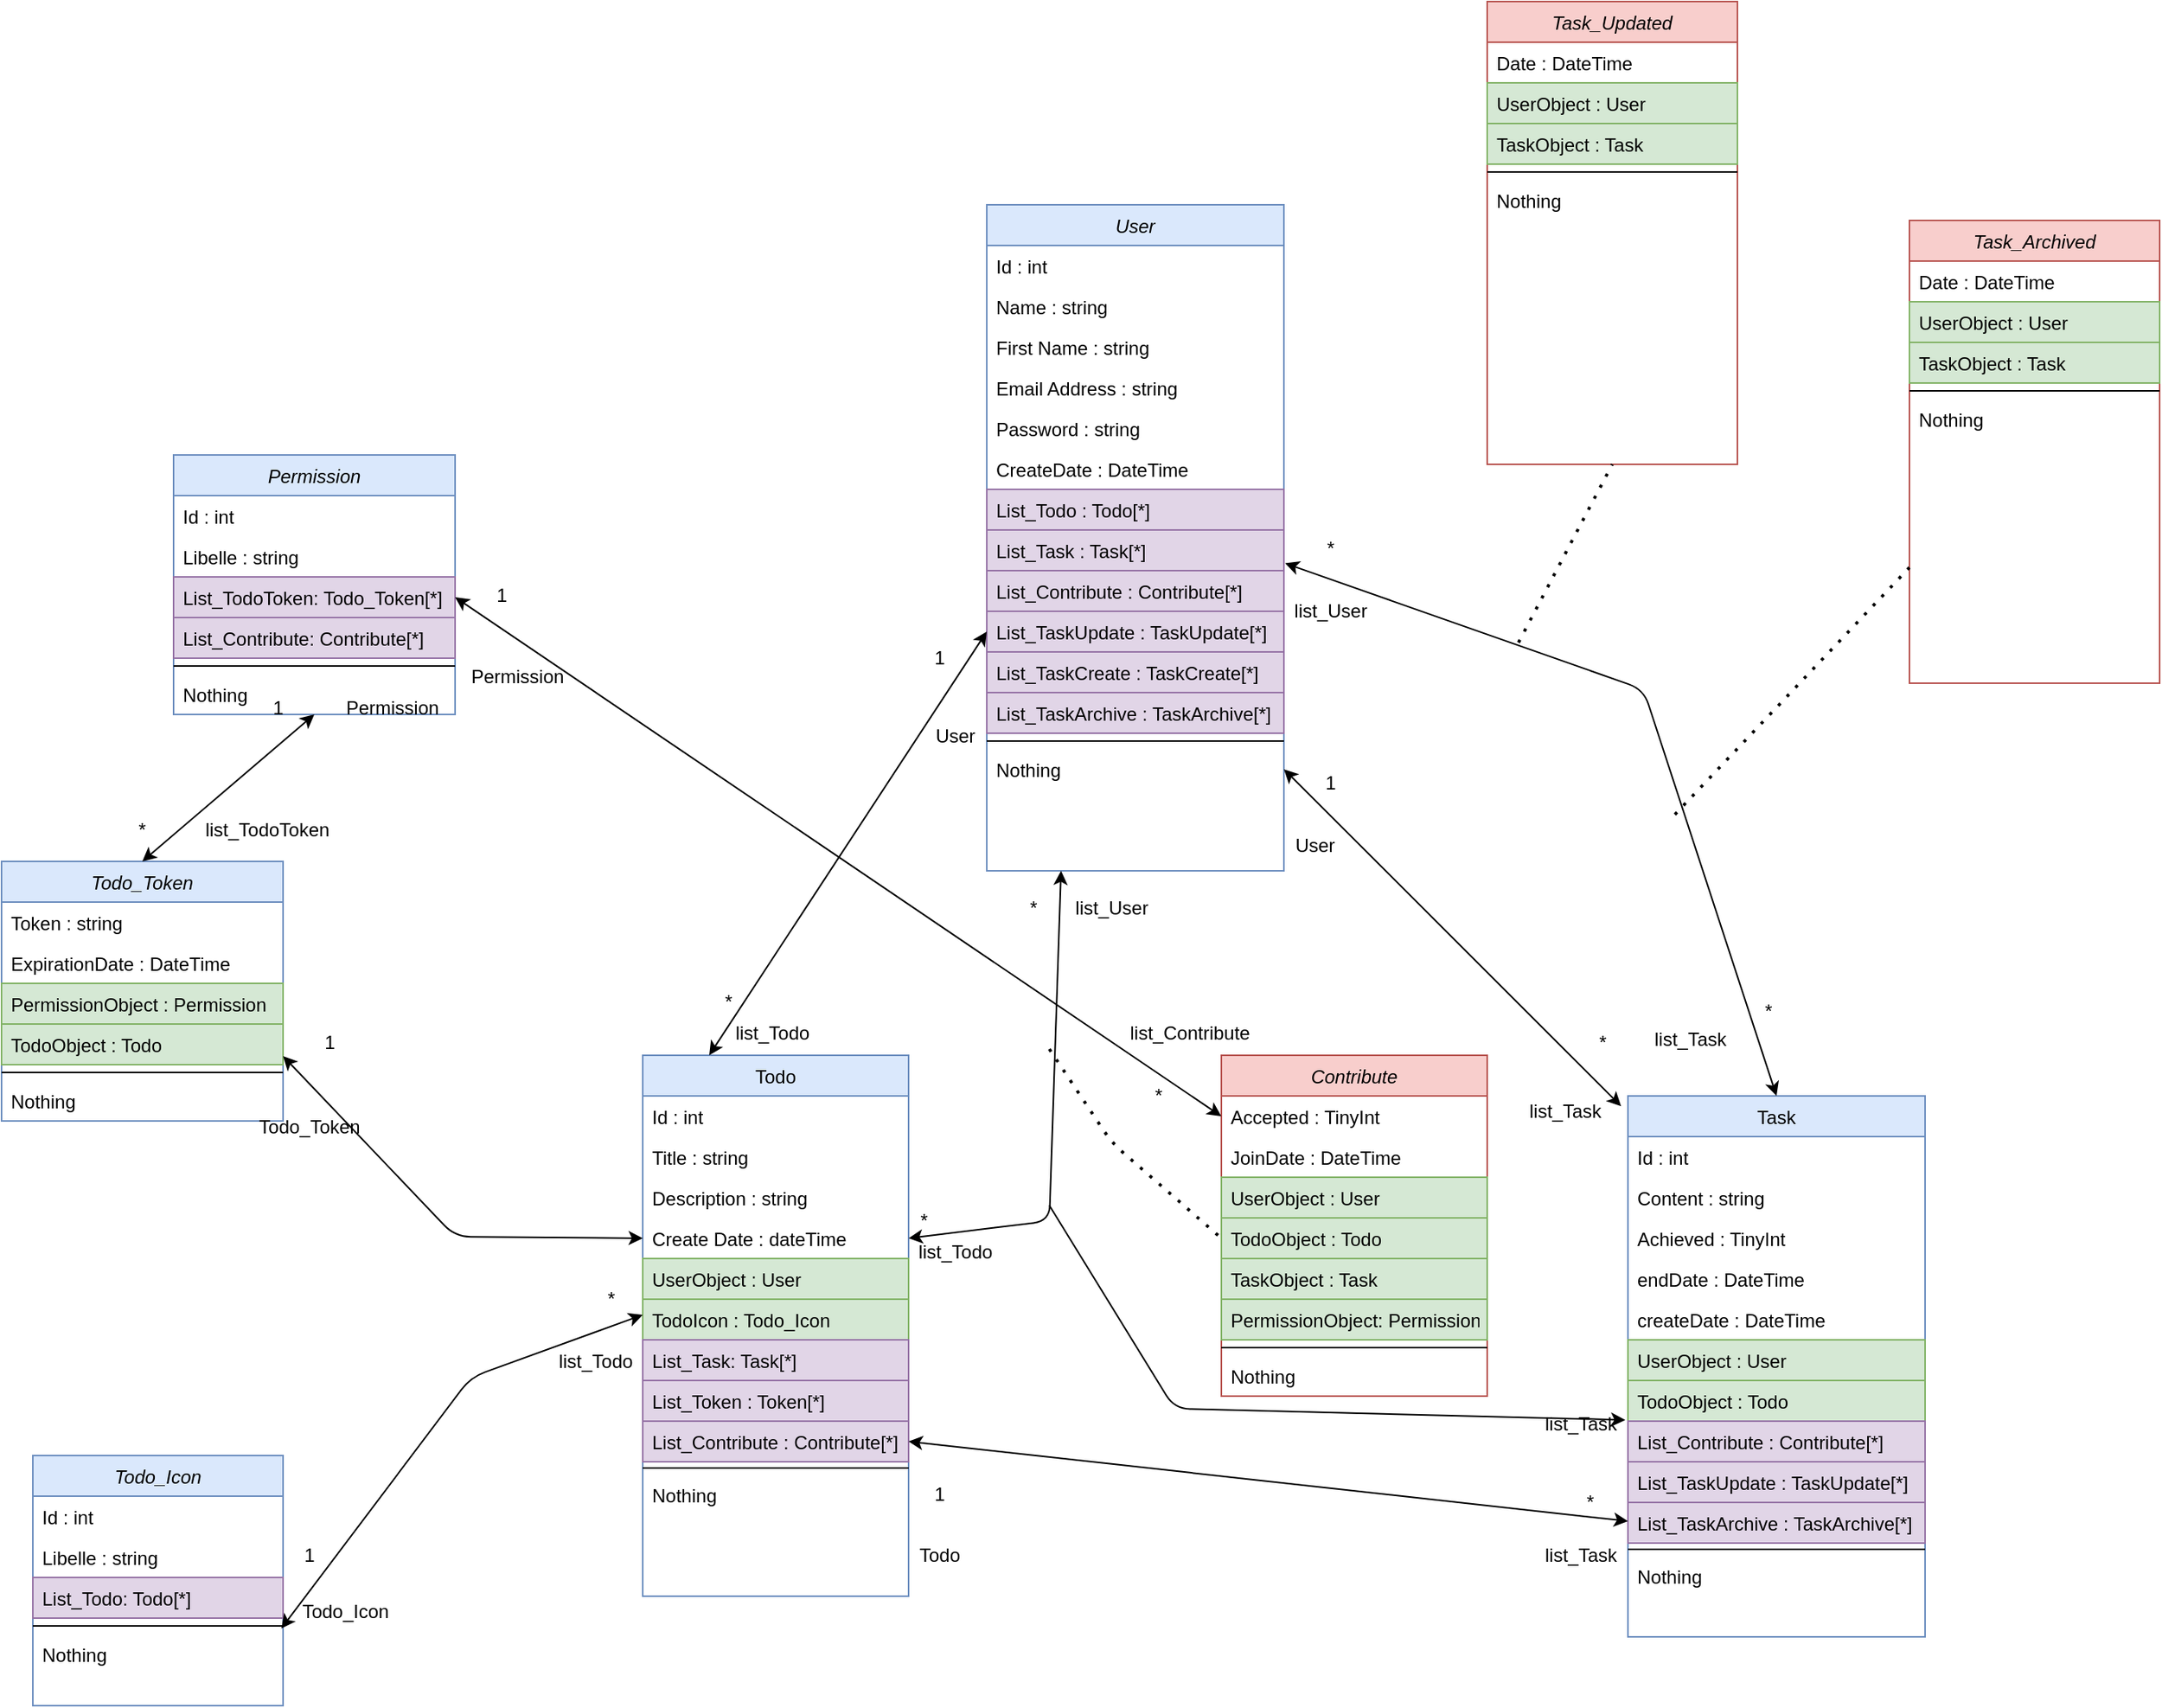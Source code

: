 <mxfile version="14.1.8" type="device"><diagram id="C5RBs43oDa-KdzZeNtuy" name="Page-1"><mxGraphModel dx="1913" dy="1975" grid="1" gridSize="10" guides="1" tooltips="1" connect="1" arrows="1" fold="1" page="1" pageScale="1" pageWidth="827" pageHeight="1169" background="none" math="0" shadow="0"><root><mxCell id="WIyWlLk6GJQsqaUBKTNV-0"/><mxCell id="WIyWlLk6GJQsqaUBKTNV-1" parent="WIyWlLk6GJQsqaUBKTNV-0"/><mxCell id="zkfFHV4jXpPFQw0GAbJ--0" value="User" style="swimlane;fontStyle=2;align=center;verticalAlign=top;childLayout=stackLayout;horizontal=1;startSize=26;horizontalStack=0;resizeParent=1;resizeLast=0;collapsible=1;marginBottom=0;rounded=0;shadow=0;strokeWidth=1;fillColor=#dae8fc;strokeColor=#6c8ebf;" parent="WIyWlLk6GJQsqaUBKTNV-1" vertex="1"><mxGeometry x="30" y="-660" width="190" height="426" as="geometry"><mxRectangle x="220" y="80" width="160" height="26" as="alternateBounds"/></mxGeometry></mxCell><mxCell id="zkfFHV4jXpPFQw0GAbJ--1" value="Id : int" style="text;align=left;verticalAlign=top;spacingLeft=4;spacingRight=4;overflow=hidden;rotatable=0;points=[[0,0.5],[1,0.5]];portConstraint=eastwest;" parent="zkfFHV4jXpPFQw0GAbJ--0" vertex="1"><mxGeometry y="26" width="190" height="26" as="geometry"/></mxCell><mxCell id="zkfFHV4jXpPFQw0GAbJ--2" value="Name : string" style="text;align=left;verticalAlign=top;spacingLeft=4;spacingRight=4;overflow=hidden;rotatable=0;points=[[0,0.5],[1,0.5]];portConstraint=eastwest;rounded=0;shadow=0;html=0;" parent="zkfFHV4jXpPFQw0GAbJ--0" vertex="1"><mxGeometry y="52" width="190" height="26" as="geometry"/></mxCell><mxCell id="Sp6NG5ZuD1qXBYaKKK9z-0" value="First Name : string" style="text;align=left;verticalAlign=top;spacingLeft=4;spacingRight=4;overflow=hidden;rotatable=0;points=[[0,0.5],[1,0.5]];portConstraint=eastwest;rounded=0;shadow=0;html=0;" parent="zkfFHV4jXpPFQw0GAbJ--0" vertex="1"><mxGeometry y="78" width="190" height="26" as="geometry"/></mxCell><mxCell id="Sp6NG5ZuD1qXBYaKKK9z-1" value="Email Address : string" style="text;align=left;verticalAlign=top;spacingLeft=4;spacingRight=4;overflow=hidden;rotatable=0;points=[[0,0.5],[1,0.5]];portConstraint=eastwest;rounded=0;shadow=0;html=0;" parent="zkfFHV4jXpPFQw0GAbJ--0" vertex="1"><mxGeometry y="104" width="190" height="26" as="geometry"/></mxCell><mxCell id="zkfFHV4jXpPFQw0GAbJ--3" value="Password : string" style="text;align=left;verticalAlign=top;spacingLeft=4;spacingRight=4;overflow=hidden;rotatable=0;points=[[0,0.5],[1,0.5]];portConstraint=eastwest;rounded=0;shadow=0;html=0;" parent="zkfFHV4jXpPFQw0GAbJ--0" vertex="1"><mxGeometry y="130" width="190" height="26" as="geometry"/></mxCell><mxCell id="9h9MDvqzCcTf61CFM3aT-1" value="CreateDate : DateTime" style="text;align=left;verticalAlign=top;spacingLeft=4;spacingRight=4;overflow=hidden;rotatable=0;points=[[0,0.5],[1,0.5]];portConstraint=eastwest;rounded=0;shadow=0;html=0;" parent="zkfFHV4jXpPFQw0GAbJ--0" vertex="1"><mxGeometry y="156" width="190" height="26" as="geometry"/></mxCell><mxCell id="PyzWIOYiEBUGLNmkhSVS-5" value="List_Todo : Todo[*]" style="text;align=left;verticalAlign=top;spacingLeft=4;spacingRight=4;overflow=hidden;rotatable=0;points=[[0,0.5],[1,0.5]];portConstraint=eastwest;rounded=0;shadow=0;html=0;fillColor=#e1d5e7;strokeColor=#9673a6;" parent="zkfFHV4jXpPFQw0GAbJ--0" vertex="1"><mxGeometry y="182" width="190" height="26" as="geometry"/></mxCell><mxCell id="PyzWIOYiEBUGLNmkhSVS-4" value="List_Task : Task[*]" style="text;align=left;verticalAlign=top;spacingLeft=4;spacingRight=4;overflow=hidden;rotatable=0;points=[[0,0.5],[1,0.5]];portConstraint=eastwest;rounded=0;shadow=0;html=0;fillColor=#e1d5e7;strokeColor=#9673a6;" parent="zkfFHV4jXpPFQw0GAbJ--0" vertex="1"><mxGeometry y="208" width="190" height="26" as="geometry"/></mxCell><mxCell id="PyzWIOYiEBUGLNmkhSVS-18" value="List_Contribute : Contribute[*]" style="text;align=left;verticalAlign=top;spacingLeft=4;spacingRight=4;overflow=hidden;rotatable=0;points=[[0,0.5],[1,0.5]];portConstraint=eastwest;rounded=0;shadow=0;html=0;fillColor=#e1d5e7;strokeColor=#9673a6;" parent="zkfFHV4jXpPFQw0GAbJ--0" vertex="1"><mxGeometry y="234" width="190" height="26" as="geometry"/></mxCell><mxCell id="9h9MDvqzCcTf61CFM3aT-125" value="List_TaskUpdate : TaskUpdate[*]" style="text;align=left;verticalAlign=top;spacingLeft=4;spacingRight=4;overflow=hidden;rotatable=0;points=[[0,0.5],[1,0.5]];portConstraint=eastwest;rounded=0;shadow=0;html=0;fillColor=#e1d5e7;strokeColor=#9673a6;" parent="zkfFHV4jXpPFQw0GAbJ--0" vertex="1"><mxGeometry y="260" width="190" height="26" as="geometry"/></mxCell><mxCell id="9h9MDvqzCcTf61CFM3aT-126" value="List_TaskCreate : TaskCreate[*]" style="text;align=left;verticalAlign=top;spacingLeft=4;spacingRight=4;overflow=hidden;rotatable=0;points=[[0,0.5],[1,0.5]];portConstraint=eastwest;rounded=0;shadow=0;html=0;fillColor=#e1d5e7;strokeColor=#9673a6;" parent="zkfFHV4jXpPFQw0GAbJ--0" vertex="1"><mxGeometry y="286" width="190" height="26" as="geometry"/></mxCell><mxCell id="9h9MDvqzCcTf61CFM3aT-127" value="List_TaskArchive : TaskArchive[*]" style="text;align=left;verticalAlign=top;spacingLeft=4;spacingRight=4;overflow=hidden;rotatable=0;points=[[0,0.5],[1,0.5]];portConstraint=eastwest;rounded=0;shadow=0;html=0;fillColor=#e1d5e7;strokeColor=#9673a6;" parent="zkfFHV4jXpPFQw0GAbJ--0" vertex="1"><mxGeometry y="312" width="190" height="26" as="geometry"/></mxCell><mxCell id="zkfFHV4jXpPFQw0GAbJ--4" value="" style="line;html=1;strokeWidth=1;align=left;verticalAlign=middle;spacingTop=-1;spacingLeft=3;spacingRight=3;rotatable=0;labelPosition=right;points=[];portConstraint=eastwest;" parent="zkfFHV4jXpPFQw0GAbJ--0" vertex="1"><mxGeometry y="338" width="190" height="10" as="geometry"/></mxCell><mxCell id="zkfFHV4jXpPFQw0GAbJ--5" value="Nothing" style="text;align=left;verticalAlign=top;spacingLeft=4;spacingRight=4;overflow=hidden;rotatable=0;points=[[0,0.5],[1,0.5]];portConstraint=eastwest;" parent="zkfFHV4jXpPFQw0GAbJ--0" vertex="1"><mxGeometry y="348" width="190" height="26" as="geometry"/></mxCell><mxCell id="zkfFHV4jXpPFQw0GAbJ--17" value="Task" style="swimlane;fontStyle=0;align=center;verticalAlign=top;childLayout=stackLayout;horizontal=1;startSize=26;horizontalStack=0;resizeParent=1;resizeLast=0;collapsible=1;marginBottom=0;rounded=0;shadow=0;strokeWidth=1;fillColor=#dae8fc;strokeColor=#6c8ebf;" parent="WIyWlLk6GJQsqaUBKTNV-1" vertex="1"><mxGeometry x="440" y="-90" width="190" height="346" as="geometry"><mxRectangle x="550" y="140" width="160" height="26" as="alternateBounds"/></mxGeometry></mxCell><mxCell id="zkfFHV4jXpPFQw0GAbJ--18" value="Id : int" style="text;align=left;verticalAlign=top;spacingLeft=4;spacingRight=4;overflow=hidden;rotatable=0;points=[[0,0.5],[1,0.5]];portConstraint=eastwest;" parent="zkfFHV4jXpPFQw0GAbJ--17" vertex="1"><mxGeometry y="26" width="190" height="26" as="geometry"/></mxCell><mxCell id="zkfFHV4jXpPFQw0GAbJ--19" value="Content : string" style="text;align=left;verticalAlign=top;spacingLeft=4;spacingRight=4;overflow=hidden;rotatable=0;points=[[0,0.5],[1,0.5]];portConstraint=eastwest;rounded=0;shadow=0;html=0;" parent="zkfFHV4jXpPFQw0GAbJ--17" vertex="1"><mxGeometry y="52" width="190" height="26" as="geometry"/></mxCell><mxCell id="zkfFHV4jXpPFQw0GAbJ--20" value="Achieved : TinyInt" style="text;align=left;verticalAlign=top;spacingLeft=4;spacingRight=4;overflow=hidden;rotatable=0;points=[[0,0.5],[1,0.5]];portConstraint=eastwest;rounded=0;shadow=0;html=0;" parent="zkfFHV4jXpPFQw0GAbJ--17" vertex="1"><mxGeometry y="78" width="190" height="26" as="geometry"/></mxCell><mxCell id="zkfFHV4jXpPFQw0GAbJ--21" value="endDate : DateTime" style="text;align=left;verticalAlign=top;spacingLeft=4;spacingRight=4;overflow=hidden;rotatable=0;points=[[0,0.5],[1,0.5]];portConstraint=eastwest;rounded=0;shadow=0;html=0;" parent="zkfFHV4jXpPFQw0GAbJ--17" vertex="1"><mxGeometry y="104" width="190" height="26" as="geometry"/></mxCell><mxCell id="PyzWIOYiEBUGLNmkhSVS-0" value="createDate : DateTime" style="text;align=left;verticalAlign=top;spacingLeft=4;spacingRight=4;overflow=hidden;rotatable=0;points=[[0,0.5],[1,0.5]];portConstraint=eastwest;rounded=0;shadow=0;html=0;" parent="zkfFHV4jXpPFQw0GAbJ--17" vertex="1"><mxGeometry y="130" width="190" height="26" as="geometry"/></mxCell><mxCell id="cF3jnaIe_XaG-2D56h8G-0" value="UserObject : User" style="text;align=left;verticalAlign=top;spacingLeft=4;spacingRight=4;overflow=hidden;rotatable=0;points=[[0,0.5],[1,0.5]];portConstraint=eastwest;rounded=0;shadow=0;html=0;fillColor=#d5e8d4;strokeColor=#82b366;" parent="zkfFHV4jXpPFQw0GAbJ--17" vertex="1"><mxGeometry y="156" width="190" height="26" as="geometry"/></mxCell><mxCell id="PyzWIOYiEBUGLNmkhSVS-2" value="TodoObject : Todo" style="text;align=left;verticalAlign=top;spacingLeft=4;spacingRight=4;overflow=hidden;rotatable=0;points=[[0,0.5],[1,0.5]];portConstraint=eastwest;rounded=0;shadow=0;html=0;fillColor=#d5e8d4;strokeColor=#82b366;" parent="zkfFHV4jXpPFQw0GAbJ--17" vertex="1"><mxGeometry y="182" width="190" height="26" as="geometry"/></mxCell><mxCell id="cF3jnaIe_XaG-2D56h8G-14" value="List_Contribute : Contribute[*]" style="text;align=left;verticalAlign=top;spacingLeft=4;spacingRight=4;overflow=hidden;rotatable=0;points=[[0,0.5],[1,0.5]];portConstraint=eastwest;rounded=0;shadow=0;html=0;fillColor=#e1d5e7;strokeColor=#9673a6;" parent="zkfFHV4jXpPFQw0GAbJ--17" vertex="1"><mxGeometry y="208" width="190" height="26" as="geometry"/></mxCell><mxCell id="9h9MDvqzCcTf61CFM3aT-128" value="List_TaskUpdate : TaskUpdate[*]" style="text;align=left;verticalAlign=top;spacingLeft=4;spacingRight=4;overflow=hidden;rotatable=0;points=[[0,0.5],[1,0.5]];portConstraint=eastwest;rounded=0;shadow=0;html=0;fillColor=#e1d5e7;strokeColor=#9673a6;" parent="zkfFHV4jXpPFQw0GAbJ--17" vertex="1"><mxGeometry y="234" width="190" height="26" as="geometry"/></mxCell><mxCell id="9h9MDvqzCcTf61CFM3aT-130" value="List_TaskArchive : TaskArchive[*]" style="text;align=left;verticalAlign=top;spacingLeft=4;spacingRight=4;overflow=hidden;rotatable=0;points=[[0,0.5],[1,0.5]];portConstraint=eastwest;rounded=0;shadow=0;html=0;fillColor=#e1d5e7;strokeColor=#9673a6;" parent="zkfFHV4jXpPFQw0GAbJ--17" vertex="1"><mxGeometry y="260" width="190" height="26" as="geometry"/></mxCell><mxCell id="zkfFHV4jXpPFQw0GAbJ--23" value="" style="line;html=1;strokeWidth=1;align=left;verticalAlign=middle;spacingTop=-1;spacingLeft=3;spacingRight=3;rotatable=0;labelPosition=right;points=[];portConstraint=eastwest;" parent="zkfFHV4jXpPFQw0GAbJ--17" vertex="1"><mxGeometry y="286" width="190" height="8" as="geometry"/></mxCell><mxCell id="zkfFHV4jXpPFQw0GAbJ--24" value="Nothing" style="text;align=left;verticalAlign=top;spacingLeft=4;spacingRight=4;overflow=hidden;rotatable=0;points=[[0,0.5],[1,0.5]];portConstraint=eastwest;" parent="zkfFHV4jXpPFQw0GAbJ--17" vertex="1"><mxGeometry y="294" width="190" height="26" as="geometry"/></mxCell><mxCell id="Sp6NG5ZuD1qXBYaKKK9z-3" value="Todo" style="swimlane;fontStyle=0;align=center;verticalAlign=top;childLayout=stackLayout;horizontal=1;startSize=26;horizontalStack=0;resizeParent=1;resizeLast=0;collapsible=1;marginBottom=0;rounded=0;shadow=0;strokeWidth=1;fillColor=#dae8fc;strokeColor=#6c8ebf;" parent="WIyWlLk6GJQsqaUBKTNV-1" vertex="1"><mxGeometry x="-190" y="-116" width="170" height="346" as="geometry"><mxRectangle x="550" y="140" width="160" height="26" as="alternateBounds"/></mxGeometry></mxCell><mxCell id="Sp6NG5ZuD1qXBYaKKK9z-4" value="Id : int" style="text;align=left;verticalAlign=top;spacingLeft=4;spacingRight=4;overflow=hidden;rotatable=0;points=[[0,0.5],[1,0.5]];portConstraint=eastwest;" parent="Sp6NG5ZuD1qXBYaKKK9z-3" vertex="1"><mxGeometry y="26" width="170" height="26" as="geometry"/></mxCell><mxCell id="Sp6NG5ZuD1qXBYaKKK9z-5" value="Title : string" style="text;align=left;verticalAlign=top;spacingLeft=4;spacingRight=4;overflow=hidden;rotatable=0;points=[[0,0.5],[1,0.5]];portConstraint=eastwest;rounded=0;shadow=0;html=0;" parent="Sp6NG5ZuD1qXBYaKKK9z-3" vertex="1"><mxGeometry y="52" width="170" height="26" as="geometry"/></mxCell><mxCell id="kkUgLa64393iXWOm0OFH-9" value="Description : string" style="text;align=left;verticalAlign=top;spacingLeft=4;spacingRight=4;overflow=hidden;rotatable=0;points=[[0,0.5],[1,0.5]];portConstraint=eastwest;rounded=0;shadow=0;html=0;" parent="Sp6NG5ZuD1qXBYaKKK9z-3" vertex="1"><mxGeometry y="78" width="170" height="26" as="geometry"/></mxCell><mxCell id="PyzWIOYiEBUGLNmkhSVS-12" value="Create Date : dateTime" style="text;align=left;verticalAlign=top;spacingLeft=4;spacingRight=4;overflow=hidden;rotatable=0;points=[[0,0.5],[1,0.5]];portConstraint=eastwest;rounded=0;shadow=0;html=0;" parent="Sp6NG5ZuD1qXBYaKKK9z-3" vertex="1"><mxGeometry y="104" width="170" height="26" as="geometry"/></mxCell><mxCell id="PyzWIOYiEBUGLNmkhSVS-14" value="UserObject : User" style="text;align=left;verticalAlign=top;spacingLeft=4;spacingRight=4;overflow=hidden;rotatable=0;points=[[0,0.5],[1,0.5]];portConstraint=eastwest;rounded=0;shadow=0;html=0;fillColor=#d5e8d4;strokeColor=#82b366;" parent="Sp6NG5ZuD1qXBYaKKK9z-3" vertex="1"><mxGeometry y="130" width="170" height="26" as="geometry"/></mxCell><mxCell id="9h9MDvqzCcTf61CFM3aT-121" value="TodoIcon : Todo_Icon" style="text;align=left;verticalAlign=top;spacingLeft=4;spacingRight=4;overflow=hidden;rotatable=0;points=[[0,0.5],[1,0.5]];portConstraint=eastwest;rounded=0;shadow=0;html=0;fillColor=#d5e8d4;strokeColor=#82b366;" parent="Sp6NG5ZuD1qXBYaKKK9z-3" vertex="1"><mxGeometry y="156" width="170" height="26" as="geometry"/></mxCell><mxCell id="PyzWIOYiEBUGLNmkhSVS-13" value="List_Task: Task[*]" style="text;align=left;verticalAlign=top;spacingLeft=4;spacingRight=4;overflow=hidden;rotatable=0;points=[[0,0.5],[1,0.5]];portConstraint=eastwest;rounded=0;shadow=0;html=0;fillColor=#e1d5e7;strokeColor=#9673a6;" parent="Sp6NG5ZuD1qXBYaKKK9z-3" vertex="1"><mxGeometry y="182" width="170" height="26" as="geometry"/></mxCell><mxCell id="PyzWIOYiEBUGLNmkhSVS-19" value="List_Token : Token[*]" style="text;align=left;verticalAlign=top;spacingLeft=4;spacingRight=4;overflow=hidden;rotatable=0;points=[[0,0.5],[1,0.5]];portConstraint=eastwest;rounded=0;shadow=0;html=0;fillColor=#e1d5e7;strokeColor=#9673a6;" parent="Sp6NG5ZuD1qXBYaKKK9z-3" vertex="1"><mxGeometry y="208" width="170" height="26" as="geometry"/></mxCell><mxCell id="9h9MDvqzCcTf61CFM3aT-123" value="List_Contribute : Contribute[*]" style="text;align=left;verticalAlign=top;spacingLeft=4;spacingRight=4;overflow=hidden;rotatable=0;points=[[0,0.5],[1,0.5]];portConstraint=eastwest;rounded=0;shadow=0;html=0;fillColor=#e1d5e7;strokeColor=#9673a6;" parent="Sp6NG5ZuD1qXBYaKKK9z-3" vertex="1"><mxGeometry y="234" width="170" height="26" as="geometry"/></mxCell><mxCell id="Sp6NG5ZuD1qXBYaKKK9z-8" value="" style="line;html=1;strokeWidth=1;align=left;verticalAlign=middle;spacingTop=-1;spacingLeft=3;spacingRight=3;rotatable=0;labelPosition=right;points=[];portConstraint=eastwest;" parent="Sp6NG5ZuD1qXBYaKKK9z-3" vertex="1"><mxGeometry y="260" width="170" height="8" as="geometry"/></mxCell><mxCell id="Sp6NG5ZuD1qXBYaKKK9z-9" value="Nothing" style="text;align=left;verticalAlign=top;spacingLeft=4;spacingRight=4;overflow=hidden;rotatable=0;points=[[0,0.5],[1,0.5]];portConstraint=eastwest;" parent="Sp6NG5ZuD1qXBYaKKK9z-3" vertex="1"><mxGeometry y="268" width="170" height="26" as="geometry"/></mxCell><mxCell id="9h9MDvqzCcTf61CFM3aT-2" value="Todo_Token" style="swimlane;fontStyle=2;align=center;verticalAlign=top;childLayout=stackLayout;horizontal=1;startSize=26;horizontalStack=0;resizeParent=1;resizeLast=0;collapsible=1;marginBottom=0;rounded=0;shadow=0;strokeWidth=1;fillColor=#dae8fc;strokeColor=#6c8ebf;" parent="WIyWlLk6GJQsqaUBKTNV-1" vertex="1"><mxGeometry x="-600" y="-240" width="180" height="166" as="geometry"><mxRectangle x="220" y="80" width="160" height="26" as="alternateBounds"/></mxGeometry></mxCell><mxCell id="9h9MDvqzCcTf61CFM3aT-3" value="Token : string" style="text;align=left;verticalAlign=top;spacingLeft=4;spacingRight=4;overflow=hidden;rotatable=0;points=[[0,0.5],[1,0.5]];portConstraint=eastwest;" parent="9h9MDvqzCcTf61CFM3aT-2" vertex="1"><mxGeometry y="26" width="180" height="26" as="geometry"/></mxCell><mxCell id="9h9MDvqzCcTf61CFM3aT-4" value="ExpirationDate : DateTime" style="text;align=left;verticalAlign=top;spacingLeft=4;spacingRight=4;overflow=hidden;rotatable=0;points=[[0,0.5],[1,0.5]];portConstraint=eastwest;rounded=0;shadow=0;html=0;" parent="9h9MDvqzCcTf61CFM3aT-2" vertex="1"><mxGeometry y="52" width="180" height="26" as="geometry"/></mxCell><mxCell id="9h9MDvqzCcTf61CFM3aT-124" value="PermissionObject : Permission" style="text;align=left;verticalAlign=top;spacingLeft=4;spacingRight=4;overflow=hidden;rotatable=0;points=[[0,0.5],[1,0.5]];portConstraint=eastwest;rounded=0;shadow=0;html=0;fillColor=#d5e8d4;strokeColor=#82b366;" parent="9h9MDvqzCcTf61CFM3aT-2" vertex="1"><mxGeometry y="78" width="180" height="26" as="geometry"/></mxCell><mxCell id="cF3jnaIe_XaG-2D56h8G-15" value="TodoObject : Todo" style="text;align=left;verticalAlign=top;spacingLeft=4;spacingRight=4;overflow=hidden;rotatable=0;points=[[0,0.5],[1,0.5]];portConstraint=eastwest;rounded=0;shadow=0;html=0;fillColor=#d5e8d4;strokeColor=#82b366;" parent="9h9MDvqzCcTf61CFM3aT-2" vertex="1"><mxGeometry y="104" width="180" height="26" as="geometry"/></mxCell><mxCell id="9h9MDvqzCcTf61CFM3aT-12" value="" style="line;html=1;strokeWidth=1;align=left;verticalAlign=middle;spacingTop=-1;spacingLeft=3;spacingRight=3;rotatable=0;labelPosition=right;points=[];portConstraint=eastwest;" parent="9h9MDvqzCcTf61CFM3aT-2" vertex="1"><mxGeometry y="130" width="180" height="10" as="geometry"/></mxCell><mxCell id="9h9MDvqzCcTf61CFM3aT-13" value="Nothing" style="text;align=left;verticalAlign=top;spacingLeft=4;spacingRight=4;overflow=hidden;rotatable=0;points=[[0,0.5],[1,0.5]];portConstraint=eastwest;" parent="9h9MDvqzCcTf61CFM3aT-2" vertex="1"><mxGeometry y="140" width="180" height="26" as="geometry"/></mxCell><mxCell id="9h9MDvqzCcTf61CFM3aT-14" value="Todo_Icon" style="swimlane;fontStyle=2;align=center;verticalAlign=top;childLayout=stackLayout;horizontal=1;startSize=26;horizontalStack=0;resizeParent=1;resizeLast=0;collapsible=1;marginBottom=0;rounded=0;shadow=0;strokeWidth=1;fillColor=#dae8fc;strokeColor=#6c8ebf;" parent="WIyWlLk6GJQsqaUBKTNV-1" vertex="1"><mxGeometry x="-580" y="140" width="160" height="160" as="geometry"><mxRectangle x="220" y="80" width="160" height="26" as="alternateBounds"/></mxGeometry></mxCell><mxCell id="9h9MDvqzCcTf61CFM3aT-15" value="Id : int" style="text;align=left;verticalAlign=top;spacingLeft=4;spacingRight=4;overflow=hidden;rotatable=0;points=[[0,0.5],[1,0.5]];portConstraint=eastwest;" parent="9h9MDvqzCcTf61CFM3aT-14" vertex="1"><mxGeometry y="26" width="160" height="26" as="geometry"/></mxCell><mxCell id="9h9MDvqzCcTf61CFM3aT-16" value="Libelle : string" style="text;align=left;verticalAlign=top;spacingLeft=4;spacingRight=4;overflow=hidden;rotatable=0;points=[[0,0.5],[1,0.5]];portConstraint=eastwest;rounded=0;shadow=0;html=0;" parent="9h9MDvqzCcTf61CFM3aT-14" vertex="1"><mxGeometry y="52" width="160" height="26" as="geometry"/></mxCell><mxCell id="9h9MDvqzCcTf61CFM3aT-21" value="List_Todo: Todo[*]" style="text;align=left;verticalAlign=top;spacingLeft=4;spacingRight=4;overflow=hidden;rotatable=0;points=[[0,0.5],[1,0.5]];portConstraint=eastwest;rounded=0;shadow=0;html=0;fillColor=#e1d5e7;strokeColor=#9673a6;" parent="9h9MDvqzCcTf61CFM3aT-14" vertex="1"><mxGeometry y="78" width="160" height="26" as="geometry"/></mxCell><mxCell id="9h9MDvqzCcTf61CFM3aT-24" value="" style="line;html=1;strokeWidth=1;align=left;verticalAlign=middle;spacingTop=-1;spacingLeft=3;spacingRight=3;rotatable=0;labelPosition=right;points=[];portConstraint=eastwest;" parent="9h9MDvqzCcTf61CFM3aT-14" vertex="1"><mxGeometry y="104" width="160" height="10" as="geometry"/></mxCell><mxCell id="9h9MDvqzCcTf61CFM3aT-25" value="Nothing" style="text;align=left;verticalAlign=top;spacingLeft=4;spacingRight=4;overflow=hidden;rotatable=0;points=[[0,0.5],[1,0.5]];portConstraint=eastwest;" parent="9h9MDvqzCcTf61CFM3aT-14" vertex="1"><mxGeometry y="114" width="160" height="26" as="geometry"/></mxCell><mxCell id="9h9MDvqzCcTf61CFM3aT-26" value="Task_Updated" style="swimlane;fontStyle=2;align=center;verticalAlign=top;childLayout=stackLayout;horizontal=1;startSize=26;horizontalStack=0;resizeParent=1;resizeLast=0;collapsible=1;marginBottom=0;rounded=0;shadow=0;strokeWidth=1;fillColor=#f8cecc;strokeColor=#b85450;" parent="WIyWlLk6GJQsqaUBKTNV-1" vertex="1"><mxGeometry x="350" y="-790" width="160" height="296" as="geometry"><mxRectangle x="220" y="80" width="160" height="26" as="alternateBounds"/></mxGeometry></mxCell><mxCell id="9h9MDvqzCcTf61CFM3aT-27" value="Date : DateTime" style="text;align=left;verticalAlign=top;spacingLeft=4;spacingRight=4;overflow=hidden;rotatable=0;points=[[0,0.5],[1,0.5]];portConstraint=eastwest;" parent="9h9MDvqzCcTf61CFM3aT-26" vertex="1"><mxGeometry y="26" width="160" height="26" as="geometry"/></mxCell><mxCell id="9h9MDvqzCcTf61CFM3aT-33" value="UserObject : User" style="text;align=left;verticalAlign=top;spacingLeft=4;spacingRight=4;overflow=hidden;rotatable=0;points=[[0,0.5],[1,0.5]];portConstraint=eastwest;rounded=0;shadow=0;html=0;fillColor=#d5e8d4;strokeColor=#82b366;" parent="9h9MDvqzCcTf61CFM3aT-26" vertex="1"><mxGeometry y="52" width="160" height="26" as="geometry"/></mxCell><mxCell id="9h9MDvqzCcTf61CFM3aT-34" value="TaskObject : Task" style="text;align=left;verticalAlign=top;spacingLeft=4;spacingRight=4;overflow=hidden;rotatable=0;points=[[0,0.5],[1,0.5]];portConstraint=eastwest;rounded=0;shadow=0;html=0;fillColor=#d5e8d4;strokeColor=#82b366;" parent="9h9MDvqzCcTf61CFM3aT-26" vertex="1"><mxGeometry y="78" width="160" height="26" as="geometry"/></mxCell><mxCell id="9h9MDvqzCcTf61CFM3aT-36" value="" style="line;html=1;strokeWidth=1;align=left;verticalAlign=middle;spacingTop=-1;spacingLeft=3;spacingRight=3;rotatable=0;labelPosition=right;points=[];portConstraint=eastwest;" parent="9h9MDvqzCcTf61CFM3aT-26" vertex="1"><mxGeometry y="104" width="160" height="10" as="geometry"/></mxCell><mxCell id="9h9MDvqzCcTf61CFM3aT-37" value="Nothing" style="text;align=left;verticalAlign=top;spacingLeft=4;spacingRight=4;overflow=hidden;rotatable=0;points=[[0,0.5],[1,0.5]];portConstraint=eastwest;" parent="9h9MDvqzCcTf61CFM3aT-26" vertex="1"><mxGeometry y="114" width="160" height="26" as="geometry"/></mxCell><mxCell id="9h9MDvqzCcTf61CFM3aT-47" value="Task_Archived" style="swimlane;fontStyle=2;align=center;verticalAlign=top;childLayout=stackLayout;horizontal=1;startSize=26;horizontalStack=0;resizeParent=1;resizeLast=0;collapsible=1;marginBottom=0;rounded=0;shadow=0;strokeWidth=1;fillColor=#f8cecc;strokeColor=#b85450;" parent="WIyWlLk6GJQsqaUBKTNV-1" vertex="1"><mxGeometry x="620" y="-650" width="160" height="296" as="geometry"><mxRectangle x="220" y="80" width="160" height="26" as="alternateBounds"/></mxGeometry></mxCell><mxCell id="9h9MDvqzCcTf61CFM3aT-48" value="Date : DateTime" style="text;align=left;verticalAlign=top;spacingLeft=4;spacingRight=4;overflow=hidden;rotatable=0;points=[[0,0.5],[1,0.5]];portConstraint=eastwest;" parent="9h9MDvqzCcTf61CFM3aT-47" vertex="1"><mxGeometry y="26" width="160" height="26" as="geometry"/></mxCell><mxCell id="9h9MDvqzCcTf61CFM3aT-133" value="UserObject : User" style="text;align=left;verticalAlign=top;spacingLeft=4;spacingRight=4;overflow=hidden;rotatable=0;points=[[0,0.5],[1,0.5]];portConstraint=eastwest;rounded=0;shadow=0;html=0;fillColor=#d5e8d4;strokeColor=#82b366;" parent="9h9MDvqzCcTf61CFM3aT-47" vertex="1"><mxGeometry y="52" width="160" height="26" as="geometry"/></mxCell><mxCell id="9h9MDvqzCcTf61CFM3aT-134" value="TaskObject : Task" style="text;align=left;verticalAlign=top;spacingLeft=4;spacingRight=4;overflow=hidden;rotatable=0;points=[[0,0.5],[1,0.5]];portConstraint=eastwest;rounded=0;shadow=0;html=0;fillColor=#d5e8d4;strokeColor=#82b366;" parent="9h9MDvqzCcTf61CFM3aT-47" vertex="1"><mxGeometry y="78" width="160" height="26" as="geometry"/></mxCell><mxCell id="9h9MDvqzCcTf61CFM3aT-54" value="" style="line;html=1;strokeWidth=1;align=left;verticalAlign=middle;spacingTop=-1;spacingLeft=3;spacingRight=3;rotatable=0;labelPosition=right;points=[];portConstraint=eastwest;" parent="9h9MDvqzCcTf61CFM3aT-47" vertex="1"><mxGeometry y="104" width="160" height="10" as="geometry"/></mxCell><mxCell id="9h9MDvqzCcTf61CFM3aT-55" value="Nothing" style="text;align=left;verticalAlign=top;spacingLeft=4;spacingRight=4;overflow=hidden;rotatable=0;points=[[0,0.5],[1,0.5]];portConstraint=eastwest;" parent="9h9MDvqzCcTf61CFM3aT-47" vertex="1"><mxGeometry y="114" width="160" height="26" as="geometry"/></mxCell><mxCell id="9h9MDvqzCcTf61CFM3aT-56" value="Permission" style="swimlane;fontStyle=2;align=center;verticalAlign=top;childLayout=stackLayout;horizontal=1;startSize=26;horizontalStack=0;resizeParent=1;resizeLast=0;collapsible=1;marginBottom=0;rounded=0;shadow=0;strokeWidth=1;fillColor=#dae8fc;strokeColor=#6c8ebf;" parent="WIyWlLk6GJQsqaUBKTNV-1" vertex="1"><mxGeometry x="-490" y="-500" width="180" height="166" as="geometry"><mxRectangle x="220" y="80" width="160" height="26" as="alternateBounds"/></mxGeometry></mxCell><mxCell id="9h9MDvqzCcTf61CFM3aT-57" value="Id : int" style="text;align=left;verticalAlign=top;spacingLeft=4;spacingRight=4;overflow=hidden;rotatable=0;points=[[0,0.5],[1,0.5]];portConstraint=eastwest;" parent="9h9MDvqzCcTf61CFM3aT-56" vertex="1"><mxGeometry y="26" width="180" height="26" as="geometry"/></mxCell><mxCell id="9h9MDvqzCcTf61CFM3aT-58" value="Libelle : string" style="text;align=left;verticalAlign=top;spacingLeft=4;spacingRight=4;overflow=hidden;rotatable=0;points=[[0,0.5],[1,0.5]];portConstraint=eastwest;rounded=0;shadow=0;html=0;" parent="9h9MDvqzCcTf61CFM3aT-56" vertex="1"><mxGeometry y="52" width="180" height="26" as="geometry"/></mxCell><mxCell id="9h9MDvqzCcTf61CFM3aT-60" value="List_TodoToken: Todo_Token[*]" style="text;align=left;verticalAlign=top;spacingLeft=4;spacingRight=4;overflow=hidden;rotatable=0;points=[[0,0.5],[1,0.5]];portConstraint=eastwest;rounded=0;shadow=0;html=0;fillColor=#e1d5e7;strokeColor=#9673a6;" parent="9h9MDvqzCcTf61CFM3aT-56" vertex="1"><mxGeometry y="78" width="180" height="26" as="geometry"/></mxCell><mxCell id="gqY9uwj4zKZ-D06cs6JQ-6" value="List_Contribute: Contribute[*]" style="text;align=left;verticalAlign=top;spacingLeft=4;spacingRight=4;overflow=hidden;rotatable=0;points=[[0,0.5],[1,0.5]];portConstraint=eastwest;rounded=0;shadow=0;html=0;fillColor=#e1d5e7;strokeColor=#9673a6;" parent="9h9MDvqzCcTf61CFM3aT-56" vertex="1"><mxGeometry y="104" width="180" height="26" as="geometry"/></mxCell><mxCell id="9h9MDvqzCcTf61CFM3aT-63" value="" style="line;html=1;strokeWidth=1;align=left;verticalAlign=middle;spacingTop=-1;spacingLeft=3;spacingRight=3;rotatable=0;labelPosition=right;points=[];portConstraint=eastwest;" parent="9h9MDvqzCcTf61CFM3aT-56" vertex="1"><mxGeometry y="130" width="180" height="10" as="geometry"/></mxCell><mxCell id="9h9MDvqzCcTf61CFM3aT-64" value="Nothing" style="text;align=left;verticalAlign=top;spacingLeft=4;spacingRight=4;overflow=hidden;rotatable=0;points=[[0,0.5],[1,0.5]];portConstraint=eastwest;" parent="9h9MDvqzCcTf61CFM3aT-56" vertex="1"><mxGeometry y="140" width="180" height="26" as="geometry"/></mxCell><mxCell id="9h9MDvqzCcTf61CFM3aT-66" value="Contribute" style="swimlane;fontStyle=2;align=center;verticalAlign=top;childLayout=stackLayout;horizontal=1;startSize=26;horizontalStack=0;resizeParent=1;resizeLast=0;collapsible=1;marginBottom=0;rounded=0;shadow=0;strokeWidth=1;fillColor=#f8cecc;strokeColor=#b85450;" parent="WIyWlLk6GJQsqaUBKTNV-1" vertex="1"><mxGeometry x="180" y="-116" width="170" height="218" as="geometry"><mxRectangle x="220" y="80" width="160" height="26" as="alternateBounds"/></mxGeometry></mxCell><mxCell id="9h9MDvqzCcTf61CFM3aT-67" value="Accepted : TinyInt" style="text;align=left;verticalAlign=top;spacingLeft=4;spacingRight=4;overflow=hidden;rotatable=0;points=[[0,0.5],[1,0.5]];portConstraint=eastwest;" parent="9h9MDvqzCcTf61CFM3aT-66" vertex="1"><mxGeometry y="26" width="170" height="26" as="geometry"/></mxCell><mxCell id="9h9MDvqzCcTf61CFM3aT-68" value="JoinDate : DateTime" style="text;align=left;verticalAlign=top;spacingLeft=4;spacingRight=4;overflow=hidden;rotatable=0;points=[[0,0.5],[1,0.5]];portConstraint=eastwest;rounded=0;shadow=0;html=0;" parent="9h9MDvqzCcTf61CFM3aT-66" vertex="1"><mxGeometry y="52" width="170" height="26" as="geometry"/></mxCell><mxCell id="cF3jnaIe_XaG-2D56h8G-8" value="UserObject : User" style="text;align=left;verticalAlign=top;spacingLeft=4;spacingRight=4;overflow=hidden;rotatable=0;points=[[0,0.5],[1,0.5]];portConstraint=eastwest;rounded=0;shadow=0;html=0;fillColor=#d5e8d4;strokeColor=#82b366;" parent="9h9MDvqzCcTf61CFM3aT-66" vertex="1"><mxGeometry y="78" width="170" height="26" as="geometry"/></mxCell><mxCell id="9h9MDvqzCcTf61CFM3aT-69" value="TodoObject : Todo" style="text;align=left;verticalAlign=top;spacingLeft=4;spacingRight=4;overflow=hidden;rotatable=0;points=[[0,0.5],[1,0.5]];portConstraint=eastwest;rounded=0;shadow=0;html=0;fillColor=#d5e8d4;strokeColor=#82b366;" parent="9h9MDvqzCcTf61CFM3aT-66" vertex="1"><mxGeometry y="104" width="170" height="26" as="geometry"/></mxCell><mxCell id="9h9MDvqzCcTf61CFM3aT-70" value="TaskObject : Task" style="text;align=left;verticalAlign=top;spacingLeft=4;spacingRight=4;overflow=hidden;rotatable=0;points=[[0,0.5],[1,0.5]];portConstraint=eastwest;rounded=0;shadow=0;html=0;fillColor=#d5e8d4;strokeColor=#82b366;" parent="9h9MDvqzCcTf61CFM3aT-66" vertex="1"><mxGeometry y="130" width="170" height="26" as="geometry"/></mxCell><mxCell id="gqY9uwj4zKZ-D06cs6JQ-7" value="PermissionObject: Permission" style="text;align=left;verticalAlign=top;spacingLeft=4;spacingRight=4;overflow=hidden;rotatable=0;points=[[0,0.5],[1,0.5]];portConstraint=eastwest;rounded=0;shadow=0;html=0;fillColor=#d5e8d4;strokeColor=#82b366;" parent="9h9MDvqzCcTf61CFM3aT-66" vertex="1"><mxGeometry y="156" width="170" height="26" as="geometry"/></mxCell><mxCell id="9h9MDvqzCcTf61CFM3aT-72" value="" style="line;html=1;strokeWidth=1;align=left;verticalAlign=middle;spacingTop=-1;spacingLeft=3;spacingRight=3;rotatable=0;labelPosition=right;points=[];portConstraint=eastwest;" parent="9h9MDvqzCcTf61CFM3aT-66" vertex="1"><mxGeometry y="182" width="170" height="10" as="geometry"/></mxCell><mxCell id="9h9MDvqzCcTf61CFM3aT-73" value="Nothing" style="text;align=left;verticalAlign=top;spacingLeft=4;spacingRight=4;overflow=hidden;rotatable=0;points=[[0,0.5],[1,0.5]];portConstraint=eastwest;" parent="9h9MDvqzCcTf61CFM3aT-66" vertex="1"><mxGeometry y="192" width="170" height="26" as="geometry"/></mxCell><mxCell id="9h9MDvqzCcTf61CFM3aT-77" value="list_Todo" style="text;html=1;strokeColor=none;fillColor=none;align=center;verticalAlign=middle;whiteSpace=wrap;rounded=0;" parent="WIyWlLk6GJQsqaUBKTNV-1" vertex="1"><mxGeometry x="-10" width="40" height="20" as="geometry"/></mxCell><mxCell id="9h9MDvqzCcTf61CFM3aT-78" value="*" style="text;html=1;strokeColor=none;fillColor=none;align=center;verticalAlign=middle;whiteSpace=wrap;rounded=0;" parent="WIyWlLk6GJQsqaUBKTNV-1" vertex="1"><mxGeometry x="-20" y="-20" width="20" height="20" as="geometry"/></mxCell><mxCell id="9h9MDvqzCcTf61CFM3aT-79" value="1" style="text;html=1;strokeColor=none;fillColor=none;align=center;verticalAlign=middle;whiteSpace=wrap;rounded=0;" parent="WIyWlLk6GJQsqaUBKTNV-1" vertex="1"><mxGeometry x="-10" y="-380" width="20" height="20" as="geometry"/></mxCell><mxCell id="9h9MDvqzCcTf61CFM3aT-80" value="User" style="text;html=1;strokeColor=none;fillColor=none;align=center;verticalAlign=middle;whiteSpace=wrap;rounded=0;" parent="WIyWlLk6GJQsqaUBKTNV-1" vertex="1"><mxGeometry x="-10" y="-330" width="40" height="20" as="geometry"/></mxCell><mxCell id="9h9MDvqzCcTf61CFM3aT-83" value="*" style="text;html=1;strokeColor=none;fillColor=none;align=center;verticalAlign=middle;whiteSpace=wrap;rounded=0;" parent="WIyWlLk6GJQsqaUBKTNV-1" vertex="1"><mxGeometry x="-220" y="30" width="20" height="20" as="geometry"/></mxCell><mxCell id="9h9MDvqzCcTf61CFM3aT-84" value="list_Todo" style="text;html=1;strokeColor=none;fillColor=none;align=center;verticalAlign=middle;whiteSpace=wrap;rounded=0;" parent="WIyWlLk6GJQsqaUBKTNV-1" vertex="1"><mxGeometry x="-240" y="70" width="40" height="20" as="geometry"/></mxCell><mxCell id="9h9MDvqzCcTf61CFM3aT-85" value="" style="endArrow=classic;startArrow=classic;html=1;exitX=1;exitY=0.5;exitDx=0;exitDy=0;entryX=0.25;entryY=1;entryDx=0;entryDy=0;" parent="WIyWlLk6GJQsqaUBKTNV-1" target="zkfFHV4jXpPFQw0GAbJ--0" edge="1"><mxGeometry width="50" height="50" relative="1" as="geometry"><mxPoint x="-20" y="1" as="sourcePoint"/><mxPoint x="-20" y="-100" as="targetPoint"/><Array as="points"><mxPoint x="70" y="-10"/></Array></mxGeometry></mxCell><mxCell id="9h9MDvqzCcTf61CFM3aT-86" value="" style="endArrow=classic;startArrow=classic;html=1;exitX=0;exitY=0.5;exitDx=0;exitDy=0;entryX=1;entryY=0.75;entryDx=0;entryDy=0;" parent="WIyWlLk6GJQsqaUBKTNV-1" source="PyzWIOYiEBUGLNmkhSVS-12" target="9h9MDvqzCcTf61CFM3aT-2" edge="1"><mxGeometry width="50" height="50" relative="1" as="geometry"><mxPoint x="-70" y="110" as="sourcePoint"/><mxPoint x="-20" y="60" as="targetPoint"/><Array as="points"><mxPoint x="-310"/></Array></mxGeometry></mxCell><mxCell id="9h9MDvqzCcTf61CFM3aT-87" value="" style="endArrow=classic;startArrow=classic;html=1;entryX=0.993;entryY=-0.128;entryDx=0;entryDy=0;entryPerimeter=0;" parent="WIyWlLk6GJQsqaUBKTNV-1" target="9h9MDvqzCcTf61CFM3aT-25" edge="1"><mxGeometry width="50" height="50" relative="1" as="geometry"><mxPoint x="-190" y="50" as="sourcePoint"/><mxPoint x="-410" y="-8" as="targetPoint"/><Array as="points"><mxPoint x="-300" y="90"/></Array></mxGeometry></mxCell><mxCell id="9h9MDvqzCcTf61CFM3aT-88" value="Todo_Token" style="text;html=1;strokeColor=none;fillColor=none;align=center;verticalAlign=middle;whiteSpace=wrap;rounded=0;" parent="WIyWlLk6GJQsqaUBKTNV-1" vertex="1"><mxGeometry x="-423" y="-80" width="40" height="20" as="geometry"/></mxCell><mxCell id="9h9MDvqzCcTf61CFM3aT-89" value="1" style="text;html=1;strokeColor=none;fillColor=none;align=center;verticalAlign=middle;whiteSpace=wrap;rounded=0;" parent="WIyWlLk6GJQsqaUBKTNV-1" vertex="1"><mxGeometry x="-400" y="-134" width="20" height="20" as="geometry"/></mxCell><mxCell id="9h9MDvqzCcTf61CFM3aT-90" value="Todo_Icon" style="text;html=1;strokeColor=none;fillColor=none;align=center;verticalAlign=middle;whiteSpace=wrap;rounded=0;" parent="WIyWlLk6GJQsqaUBKTNV-1" vertex="1"><mxGeometry x="-400" y="230" width="40" height="20" as="geometry"/></mxCell><mxCell id="9h9MDvqzCcTf61CFM3aT-91" value="1" style="text;html=1;strokeColor=none;fillColor=none;align=center;verticalAlign=middle;whiteSpace=wrap;rounded=0;" parent="WIyWlLk6GJQsqaUBKTNV-1" vertex="1"><mxGeometry x="-413" y="194" width="20" height="20" as="geometry"/></mxCell><mxCell id="9h9MDvqzCcTf61CFM3aT-92" value="" style="endArrow=classic;startArrow=classic;html=1;exitX=1;exitY=0.5;exitDx=0;exitDy=0;" parent="WIyWlLk6GJQsqaUBKTNV-1" source="9h9MDvqzCcTf61CFM3aT-123" edge="1"><mxGeometry width="50" height="50" relative="1" as="geometry"><mxPoint x="-10" y="110" as="sourcePoint"/><mxPoint x="440" y="182" as="targetPoint"/></mxGeometry></mxCell><mxCell id="9h9MDvqzCcTf61CFM3aT-93" value="Todo" style="text;html=1;strokeColor=none;fillColor=none;align=center;verticalAlign=middle;whiteSpace=wrap;rounded=0;" parent="WIyWlLk6GJQsqaUBKTNV-1" vertex="1"><mxGeometry x="-20" y="194" width="40" height="20" as="geometry"/></mxCell><mxCell id="9h9MDvqzCcTf61CFM3aT-94" value="list_Task" style="text;html=1;strokeColor=none;fillColor=none;align=center;verticalAlign=middle;whiteSpace=wrap;rounded=0;" parent="WIyWlLk6GJQsqaUBKTNV-1" vertex="1"><mxGeometry x="390" y="194" width="40" height="20" as="geometry"/></mxCell><mxCell id="9h9MDvqzCcTf61CFM3aT-95" value="*" style="text;html=1;strokeColor=none;fillColor=none;align=center;verticalAlign=middle;whiteSpace=wrap;rounded=0;" parent="WIyWlLk6GJQsqaUBKTNV-1" vertex="1"><mxGeometry x="406" y="160" width="20" height="20" as="geometry"/></mxCell><mxCell id="9h9MDvqzCcTf61CFM3aT-96" value="1" style="text;html=1;strokeColor=none;fillColor=none;align=center;verticalAlign=middle;whiteSpace=wrap;rounded=0;" parent="WIyWlLk6GJQsqaUBKTNV-1" vertex="1"><mxGeometry x="-10" y="155" width="20" height="20" as="geometry"/></mxCell><mxCell id="9h9MDvqzCcTf61CFM3aT-97" value="" style="endArrow=classic;startArrow=classic;html=1;exitX=1.004;exitY=0.819;exitDx=0;exitDy=0;entryX=0.5;entryY=0;entryDx=0;entryDy=0;exitPerimeter=0;" parent="WIyWlLk6GJQsqaUBKTNV-1" source="PyzWIOYiEBUGLNmkhSVS-4" target="zkfFHV4jXpPFQw0GAbJ--17" edge="1"><mxGeometry width="50" height="50" relative="1" as="geometry"><mxPoint x="330" y="-70" as="sourcePoint"/><mxPoint x="380" y="-120" as="targetPoint"/><Array as="points"><mxPoint x="450" y="-350"/></Array></mxGeometry></mxCell><mxCell id="9h9MDvqzCcTf61CFM3aT-98" value="" style="endArrow=none;dashed=1;html=1;dashPattern=1 3;strokeWidth=2;entryX=0.5;entryY=1;entryDx=0;entryDy=0;" parent="WIyWlLk6GJQsqaUBKTNV-1" target="9h9MDvqzCcTf61CFM3aT-26" edge="1"><mxGeometry width="50" height="50" relative="1" as="geometry"><mxPoint x="370" y="-380" as="sourcePoint"/><mxPoint x="370" y="-280" as="targetPoint"/></mxGeometry></mxCell><mxCell id="9h9MDvqzCcTf61CFM3aT-102" value="" style="endArrow=none;dashed=1;html=1;dashPattern=1 3;strokeWidth=2;entryX=0;entryY=0.75;entryDx=0;entryDy=0;" parent="WIyWlLk6GJQsqaUBKTNV-1" target="9h9MDvqzCcTf61CFM3aT-47" edge="1"><mxGeometry width="50" height="50" relative="1" as="geometry"><mxPoint x="470" y="-270" as="sourcePoint"/><mxPoint x="510" y="-314" as="targetPoint"/></mxGeometry></mxCell><mxCell id="9h9MDvqzCcTf61CFM3aT-104" value="" style="endArrow=classic;startArrow=classic;html=1;exitX=0.5;exitY=0;exitDx=0;exitDy=0;entryX=0.5;entryY=1;entryDx=0;entryDy=0;" parent="WIyWlLk6GJQsqaUBKTNV-1" source="9h9MDvqzCcTf61CFM3aT-2" target="9h9MDvqzCcTf61CFM3aT-56" edge="1"><mxGeometry width="50" height="50" relative="1" as="geometry"><mxPoint x="-230" y="-310" as="sourcePoint"/><mxPoint x="-180" y="-360" as="targetPoint"/></mxGeometry></mxCell><mxCell id="9h9MDvqzCcTf61CFM3aT-105" value="list_TodoToken" style="text;html=1;strokeColor=none;fillColor=none;align=center;verticalAlign=middle;whiteSpace=wrap;rounded=0;" parent="WIyWlLk6GJQsqaUBKTNV-1" vertex="1"><mxGeometry x="-450" y="-270" width="40" height="20" as="geometry"/></mxCell><mxCell id="9h9MDvqzCcTf61CFM3aT-106" value="*" style="text;html=1;strokeColor=none;fillColor=none;align=center;verticalAlign=middle;whiteSpace=wrap;rounded=0;" parent="WIyWlLk6GJQsqaUBKTNV-1" vertex="1"><mxGeometry x="-520" y="-270" width="20" height="20" as="geometry"/></mxCell><mxCell id="9h9MDvqzCcTf61CFM3aT-107" value="Permission" style="text;html=1;strokeColor=none;fillColor=none;align=center;verticalAlign=middle;whiteSpace=wrap;rounded=0;" parent="WIyWlLk6GJQsqaUBKTNV-1" vertex="1"><mxGeometry x="-370" y="-348" width="40" height="20" as="geometry"/></mxCell><mxCell id="9h9MDvqzCcTf61CFM3aT-108" value="1" style="text;html=1;strokeColor=none;fillColor=none;align=center;verticalAlign=middle;whiteSpace=wrap;rounded=0;" parent="WIyWlLk6GJQsqaUBKTNV-1" vertex="1"><mxGeometry x="-433" y="-348" width="20" height="20" as="geometry"/></mxCell><mxCell id="9h9MDvqzCcTf61CFM3aT-109" value="list_Task" style="text;html=1;strokeColor=none;fillColor=none;align=center;verticalAlign=middle;whiteSpace=wrap;rounded=0;" parent="WIyWlLk6GJQsqaUBKTNV-1" vertex="1"><mxGeometry x="460" y="-136" width="40" height="20" as="geometry"/></mxCell><mxCell id="9h9MDvqzCcTf61CFM3aT-110" value="list_User" style="text;html=1;strokeColor=none;fillColor=none;align=center;verticalAlign=middle;whiteSpace=wrap;rounded=0;" parent="WIyWlLk6GJQsqaUBKTNV-1" vertex="1"><mxGeometry x="230" y="-410" width="40" height="20" as="geometry"/></mxCell><mxCell id="9h9MDvqzCcTf61CFM3aT-111" value="*" style="text;html=1;strokeColor=none;fillColor=none;align=center;verticalAlign=middle;whiteSpace=wrap;rounded=0;" parent="WIyWlLk6GJQsqaUBKTNV-1" vertex="1"><mxGeometry x="520" y="-154" width="20" height="20" as="geometry"/></mxCell><mxCell id="9h9MDvqzCcTf61CFM3aT-112" value="*" style="text;html=1;strokeColor=none;fillColor=none;align=center;verticalAlign=middle;whiteSpace=wrap;rounded=0;" parent="WIyWlLk6GJQsqaUBKTNV-1" vertex="1"><mxGeometry x="240" y="-450" width="20" height="20" as="geometry"/></mxCell><mxCell id="9h9MDvqzCcTf61CFM3aT-113" value="" style="endArrow=classic;startArrow=classic;html=1;exitX=0.25;exitY=0;exitDx=0;exitDy=0;entryX=0;entryY=0.5;entryDx=0;entryDy=0;" parent="WIyWlLk6GJQsqaUBKTNV-1" source="Sp6NG5ZuD1qXBYaKKK9z-3" target="9h9MDvqzCcTf61CFM3aT-125" edge="1"><mxGeometry width="50" height="50" relative="1" as="geometry"><mxPoint x="-170" y="-120" as="sourcePoint"/><mxPoint x="120" y="-580" as="targetPoint"/></mxGeometry></mxCell><mxCell id="9h9MDvqzCcTf61CFM3aT-116" value="" style="endArrow=none;dashed=1;html=1;dashPattern=1 3;strokeWidth=2;entryX=0;entryY=0.5;entryDx=0;entryDy=0;" parent="WIyWlLk6GJQsqaUBKTNV-1" target="9h9MDvqzCcTf61CFM3aT-69" edge="1"><mxGeometry width="50" height="50" relative="1" as="geometry"><mxPoint x="70" y="-120" as="sourcePoint"/><mxPoint x="360" y="-384.0" as="targetPoint"/><Array as="points"><mxPoint x="110" y="-60"/></Array></mxGeometry></mxCell><mxCell id="9h9MDvqzCcTf61CFM3aT-117" value="list_Todo" style="text;html=1;strokeColor=none;fillColor=none;align=center;verticalAlign=middle;whiteSpace=wrap;rounded=0;" parent="WIyWlLk6GJQsqaUBKTNV-1" vertex="1"><mxGeometry x="-127" y="-140" width="40" height="20" as="geometry"/></mxCell><mxCell id="9h9MDvqzCcTf61CFM3aT-118" value="*" style="text;html=1;strokeColor=none;fillColor=none;align=center;verticalAlign=middle;whiteSpace=wrap;rounded=0;" parent="WIyWlLk6GJQsqaUBKTNV-1" vertex="1"><mxGeometry x="-145" y="-160" width="20" height="20" as="geometry"/></mxCell><mxCell id="9h9MDvqzCcTf61CFM3aT-119" value="*" style="text;html=1;strokeColor=none;fillColor=none;align=center;verticalAlign=middle;whiteSpace=wrap;rounded=0;" parent="WIyWlLk6GJQsqaUBKTNV-1" vertex="1"><mxGeometry x="50" y="-220" width="20" height="20" as="geometry"/></mxCell><mxCell id="9h9MDvqzCcTf61CFM3aT-120" value="list_User" style="text;html=1;strokeColor=none;fillColor=none;align=center;verticalAlign=middle;whiteSpace=wrap;rounded=0;" parent="WIyWlLk6GJQsqaUBKTNV-1" vertex="1"><mxGeometry x="90" y="-220" width="40" height="20" as="geometry"/></mxCell><mxCell id="cF3jnaIe_XaG-2D56h8G-6" value="" style="endArrow=classic;html=1;entryX=-0.009;entryY=0.972;entryDx=0;entryDy=0;entryPerimeter=0;" parent="WIyWlLk6GJQsqaUBKTNV-1" target="PyzWIOYiEBUGLNmkhSVS-2" edge="1"><mxGeometry width="50" height="50" relative="1" as="geometry"><mxPoint x="70" y="-20" as="sourcePoint"/><mxPoint x="100" as="targetPoint"/><Array as="points"><mxPoint x="150" y="110"/></Array></mxGeometry></mxCell><mxCell id="cF3jnaIe_XaG-2D56h8G-7" value="list_Task" style="text;html=1;strokeColor=none;fillColor=none;align=center;verticalAlign=middle;whiteSpace=wrap;rounded=0;" parent="WIyWlLk6GJQsqaUBKTNV-1" vertex="1"><mxGeometry x="390" y="110" width="40" height="20" as="geometry"/></mxCell><mxCell id="cF3jnaIe_XaG-2D56h8G-9" value="" style="endArrow=classic;startArrow=classic;html=1;exitX=1;exitY=0.5;exitDx=0;exitDy=0;entryX=-0.023;entryY=0.019;entryDx=0;entryDy=0;entryPerimeter=0;" parent="WIyWlLk6GJQsqaUBKTNV-1" source="zkfFHV4jXpPFQw0GAbJ--5" target="zkfFHV4jXpPFQw0GAbJ--17" edge="1"><mxGeometry width="50" height="50" relative="1" as="geometry"><mxPoint x="420" y="-370" as="sourcePoint"/><mxPoint x="470" y="-420" as="targetPoint"/></mxGeometry></mxCell><mxCell id="cF3jnaIe_XaG-2D56h8G-10" value="*" style="text;html=1;strokeColor=none;fillColor=none;align=center;verticalAlign=middle;whiteSpace=wrap;rounded=0;" parent="WIyWlLk6GJQsqaUBKTNV-1" vertex="1"><mxGeometry x="414" y="-134" width="20" height="20" as="geometry"/></mxCell><mxCell id="cF3jnaIe_XaG-2D56h8G-11" value="list_Task" style="text;html=1;strokeColor=none;fillColor=none;align=center;verticalAlign=middle;whiteSpace=wrap;rounded=0;" parent="WIyWlLk6GJQsqaUBKTNV-1" vertex="1"><mxGeometry x="380" y="-90" width="40" height="20" as="geometry"/></mxCell><mxCell id="cF3jnaIe_XaG-2D56h8G-12" value="User" style="text;html=1;strokeColor=none;fillColor=none;align=center;verticalAlign=middle;whiteSpace=wrap;rounded=0;" parent="WIyWlLk6GJQsqaUBKTNV-1" vertex="1"><mxGeometry x="220" y="-260" width="40" height="20" as="geometry"/></mxCell><mxCell id="cF3jnaIe_XaG-2D56h8G-13" value="1" style="text;html=1;strokeColor=none;fillColor=none;align=center;verticalAlign=middle;whiteSpace=wrap;rounded=0;" parent="WIyWlLk6GJQsqaUBKTNV-1" vertex="1"><mxGeometry x="240" y="-300" width="20" height="20" as="geometry"/></mxCell><mxCell id="gqY9uwj4zKZ-D06cs6JQ-0" value="" style="endArrow=classic;startArrow=classic;html=1;exitX=1;exitY=0.5;exitDx=0;exitDy=0;entryX=0;entryY=0.5;entryDx=0;entryDy=0;" parent="WIyWlLk6GJQsqaUBKTNV-1" source="9h9MDvqzCcTf61CFM3aT-60" target="9h9MDvqzCcTf61CFM3aT-67" edge="1"><mxGeometry width="50" height="50" relative="1" as="geometry"><mxPoint x="-137.5" y="-106" as="sourcePoint"/><mxPoint x="40" y="-377" as="targetPoint"/></mxGeometry></mxCell><mxCell id="gqY9uwj4zKZ-D06cs6JQ-1" value="*" style="text;html=1;strokeColor=none;fillColor=none;align=center;verticalAlign=middle;whiteSpace=wrap;rounded=0;" parent="WIyWlLk6GJQsqaUBKTNV-1" vertex="1"><mxGeometry x="130" y="-100" width="20" height="20" as="geometry"/></mxCell><mxCell id="gqY9uwj4zKZ-D06cs6JQ-2" value="list_Contribute" style="text;html=1;strokeColor=none;fillColor=none;align=center;verticalAlign=middle;whiteSpace=wrap;rounded=0;" parent="WIyWlLk6GJQsqaUBKTNV-1" vertex="1"><mxGeometry x="140" y="-140" width="40" height="20" as="geometry"/></mxCell><mxCell id="gqY9uwj4zKZ-D06cs6JQ-4" value="Permission" style="text;html=1;strokeColor=none;fillColor=none;align=center;verticalAlign=middle;whiteSpace=wrap;rounded=0;" parent="WIyWlLk6GJQsqaUBKTNV-1" vertex="1"><mxGeometry x="-290" y="-368" width="40" height="20" as="geometry"/></mxCell><mxCell id="gqY9uwj4zKZ-D06cs6JQ-5" value="1" style="text;html=1;strokeColor=none;fillColor=none;align=center;verticalAlign=middle;whiteSpace=wrap;rounded=0;" parent="WIyWlLk6GJQsqaUBKTNV-1" vertex="1"><mxGeometry x="-290" y="-420" width="20" height="20" as="geometry"/></mxCell></root></mxGraphModel></diagram></mxfile>